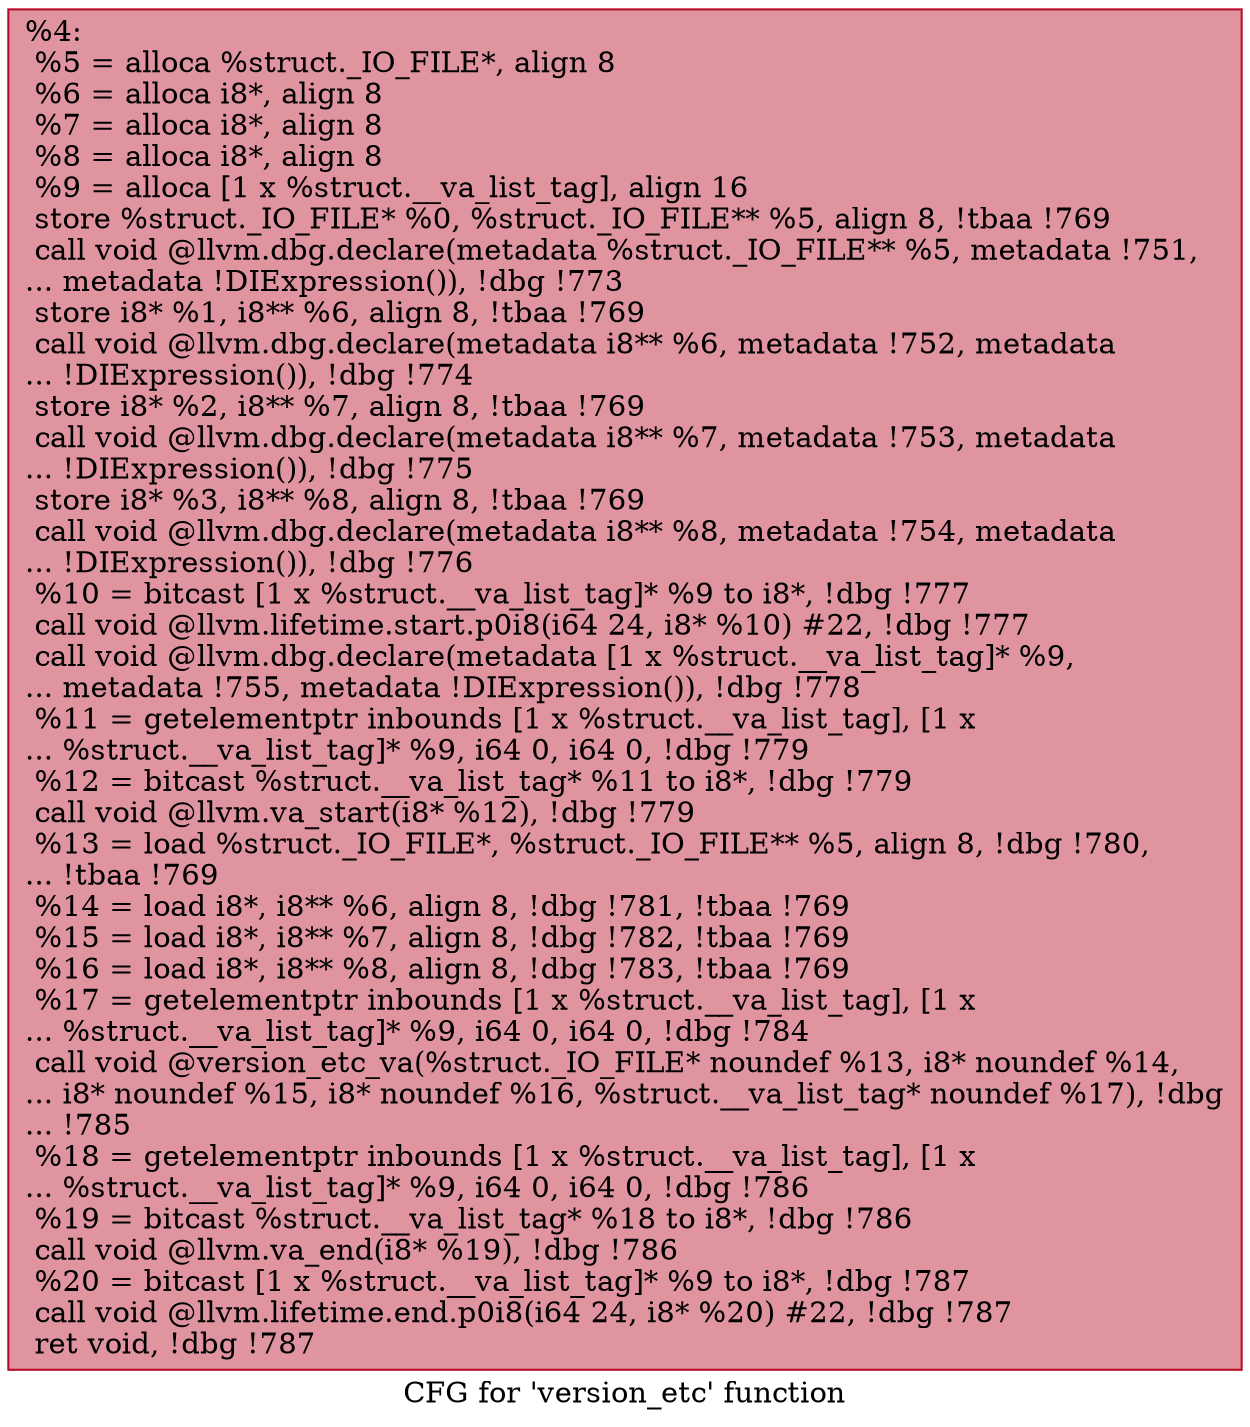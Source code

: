 digraph "CFG for 'version_etc' function" {
	label="CFG for 'version_etc' function";

	Node0x1979610 [shape=record,color="#b70d28ff", style=filled, fillcolor="#b70d2870",label="{%4:\l  %5 = alloca %struct._IO_FILE*, align 8\l  %6 = alloca i8*, align 8\l  %7 = alloca i8*, align 8\l  %8 = alloca i8*, align 8\l  %9 = alloca [1 x %struct.__va_list_tag], align 16\l  store %struct._IO_FILE* %0, %struct._IO_FILE** %5, align 8, !tbaa !769\l  call void @llvm.dbg.declare(metadata %struct._IO_FILE** %5, metadata !751,\l... metadata !DIExpression()), !dbg !773\l  store i8* %1, i8** %6, align 8, !tbaa !769\l  call void @llvm.dbg.declare(metadata i8** %6, metadata !752, metadata\l... !DIExpression()), !dbg !774\l  store i8* %2, i8** %7, align 8, !tbaa !769\l  call void @llvm.dbg.declare(metadata i8** %7, metadata !753, metadata\l... !DIExpression()), !dbg !775\l  store i8* %3, i8** %8, align 8, !tbaa !769\l  call void @llvm.dbg.declare(metadata i8** %8, metadata !754, metadata\l... !DIExpression()), !dbg !776\l  %10 = bitcast [1 x %struct.__va_list_tag]* %9 to i8*, !dbg !777\l  call void @llvm.lifetime.start.p0i8(i64 24, i8* %10) #22, !dbg !777\l  call void @llvm.dbg.declare(metadata [1 x %struct.__va_list_tag]* %9,\l... metadata !755, metadata !DIExpression()), !dbg !778\l  %11 = getelementptr inbounds [1 x %struct.__va_list_tag], [1 x\l... %struct.__va_list_tag]* %9, i64 0, i64 0, !dbg !779\l  %12 = bitcast %struct.__va_list_tag* %11 to i8*, !dbg !779\l  call void @llvm.va_start(i8* %12), !dbg !779\l  %13 = load %struct._IO_FILE*, %struct._IO_FILE** %5, align 8, !dbg !780,\l... !tbaa !769\l  %14 = load i8*, i8** %6, align 8, !dbg !781, !tbaa !769\l  %15 = load i8*, i8** %7, align 8, !dbg !782, !tbaa !769\l  %16 = load i8*, i8** %8, align 8, !dbg !783, !tbaa !769\l  %17 = getelementptr inbounds [1 x %struct.__va_list_tag], [1 x\l... %struct.__va_list_tag]* %9, i64 0, i64 0, !dbg !784\l  call void @version_etc_va(%struct._IO_FILE* noundef %13, i8* noundef %14,\l... i8* noundef %15, i8* noundef %16, %struct.__va_list_tag* noundef %17), !dbg\l... !785\l  %18 = getelementptr inbounds [1 x %struct.__va_list_tag], [1 x\l... %struct.__va_list_tag]* %9, i64 0, i64 0, !dbg !786\l  %19 = bitcast %struct.__va_list_tag* %18 to i8*, !dbg !786\l  call void @llvm.va_end(i8* %19), !dbg !786\l  %20 = bitcast [1 x %struct.__va_list_tag]* %9 to i8*, !dbg !787\l  call void @llvm.lifetime.end.p0i8(i64 24, i8* %20) #22, !dbg !787\l  ret void, !dbg !787\l}"];
}
